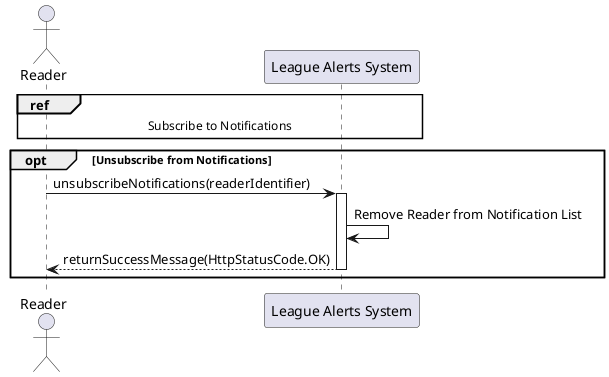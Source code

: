 @startuml
actor Reader
participant "League Alerts System" as LAS

ref over Reader, LAS : Subscribe to Notifications

opt Unsubscribe from Notifications
    Reader -> LAS: unsubscribeNotifications(readerIdentifier)
    activate LAS
        LAS -> LAS: Remove Reader from Notification List
        LAS --> Reader: returnSuccessMessage(HttpStatusCode.OK)
    deactivate LAS
end opt
@enduml
